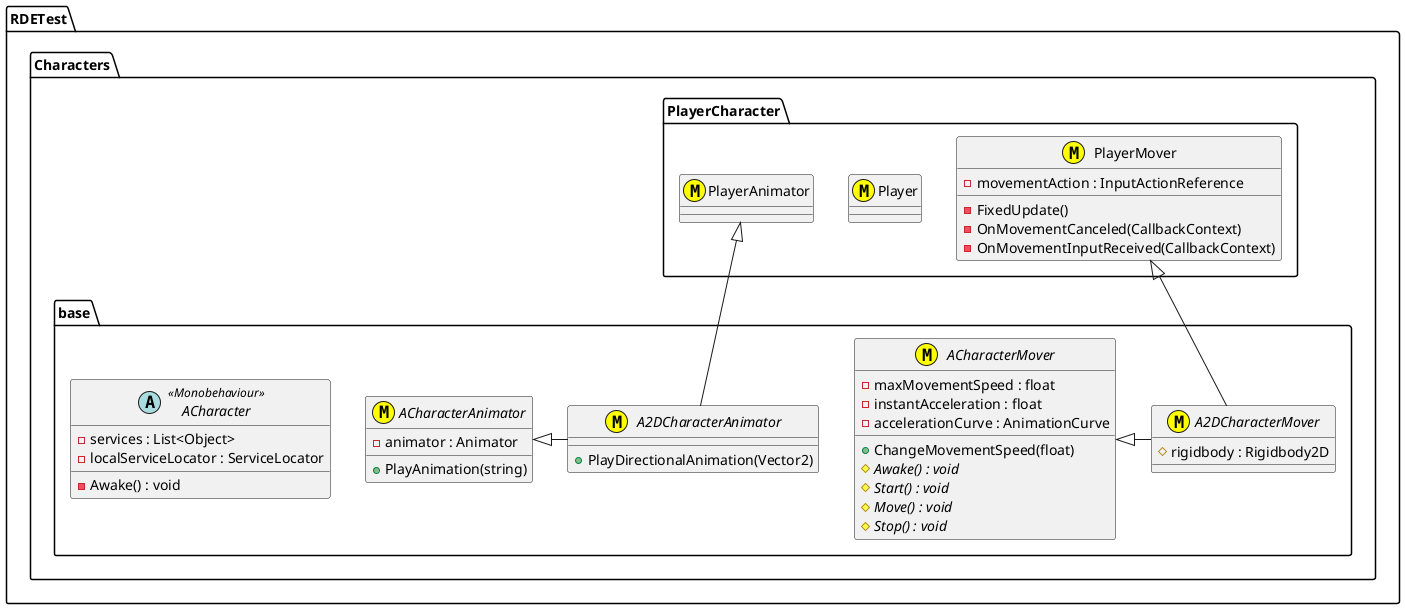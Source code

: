 ﻿@startuml
'https://plantuml.com/class-diagram


package RDETest 
{
	package Characters.base
	{
		abstract class ACharacter <<Monobehaviour>>
		{
			- services : List<Object>
			- localServiceLocator : ServiceLocator
			- Awake() : void
		}
		
		abstract class ACharacterAnimator <<M,yellow>>
		{
			- animator : Animator
			
			+ PlayAnimation(string)
		}
 
 		abstract class ACharacterMover <<M,yellow>>
 		{
 			- maxMovementSpeed : float
 			- instantAcceleration : float
 			- accelerationCurve : AnimationCurve
 			+ ChangeMovementSpeed(float)
 			# {abstract} Awake() : void
 			# {abstract} Start() : void
 			# {abstract} Move() : void
 			# {abstract} Stop() : void
		}
		
		abstract class A2DCharacterAnimator <<M,yellow>>
		{
			+ PlayDirectionalAnimation(Vector2)
		}
		
		abstract class A2DCharacterMover <<M,yellow>>
		{
			# rigidbody : Rigidbody2D
		}
		ACharacterMover <|- A2DCharacterMover
		ACharacterAnimator <|- A2DCharacterAnimator
	}

	package Characters.PlayerCharacter
	{
		class Player <<M,yellow>>
		{
		
		}

		class PlayerMover <<M,yellow>>
		{
			- movementAction : InputActionReference
			- FixedUpdate()
			- OnMovementCanceled(CallbackContext)
			- OnMovementInputReceived(CallbackContext)
		}
		
		class PlayerAnimator <<M,yellow>>
		{
			
		}
		PlayerMover <|- A2DCharacterMover
		PlayerAnimator <|-- A2DCharacterAnimator
	}
}


@enduml